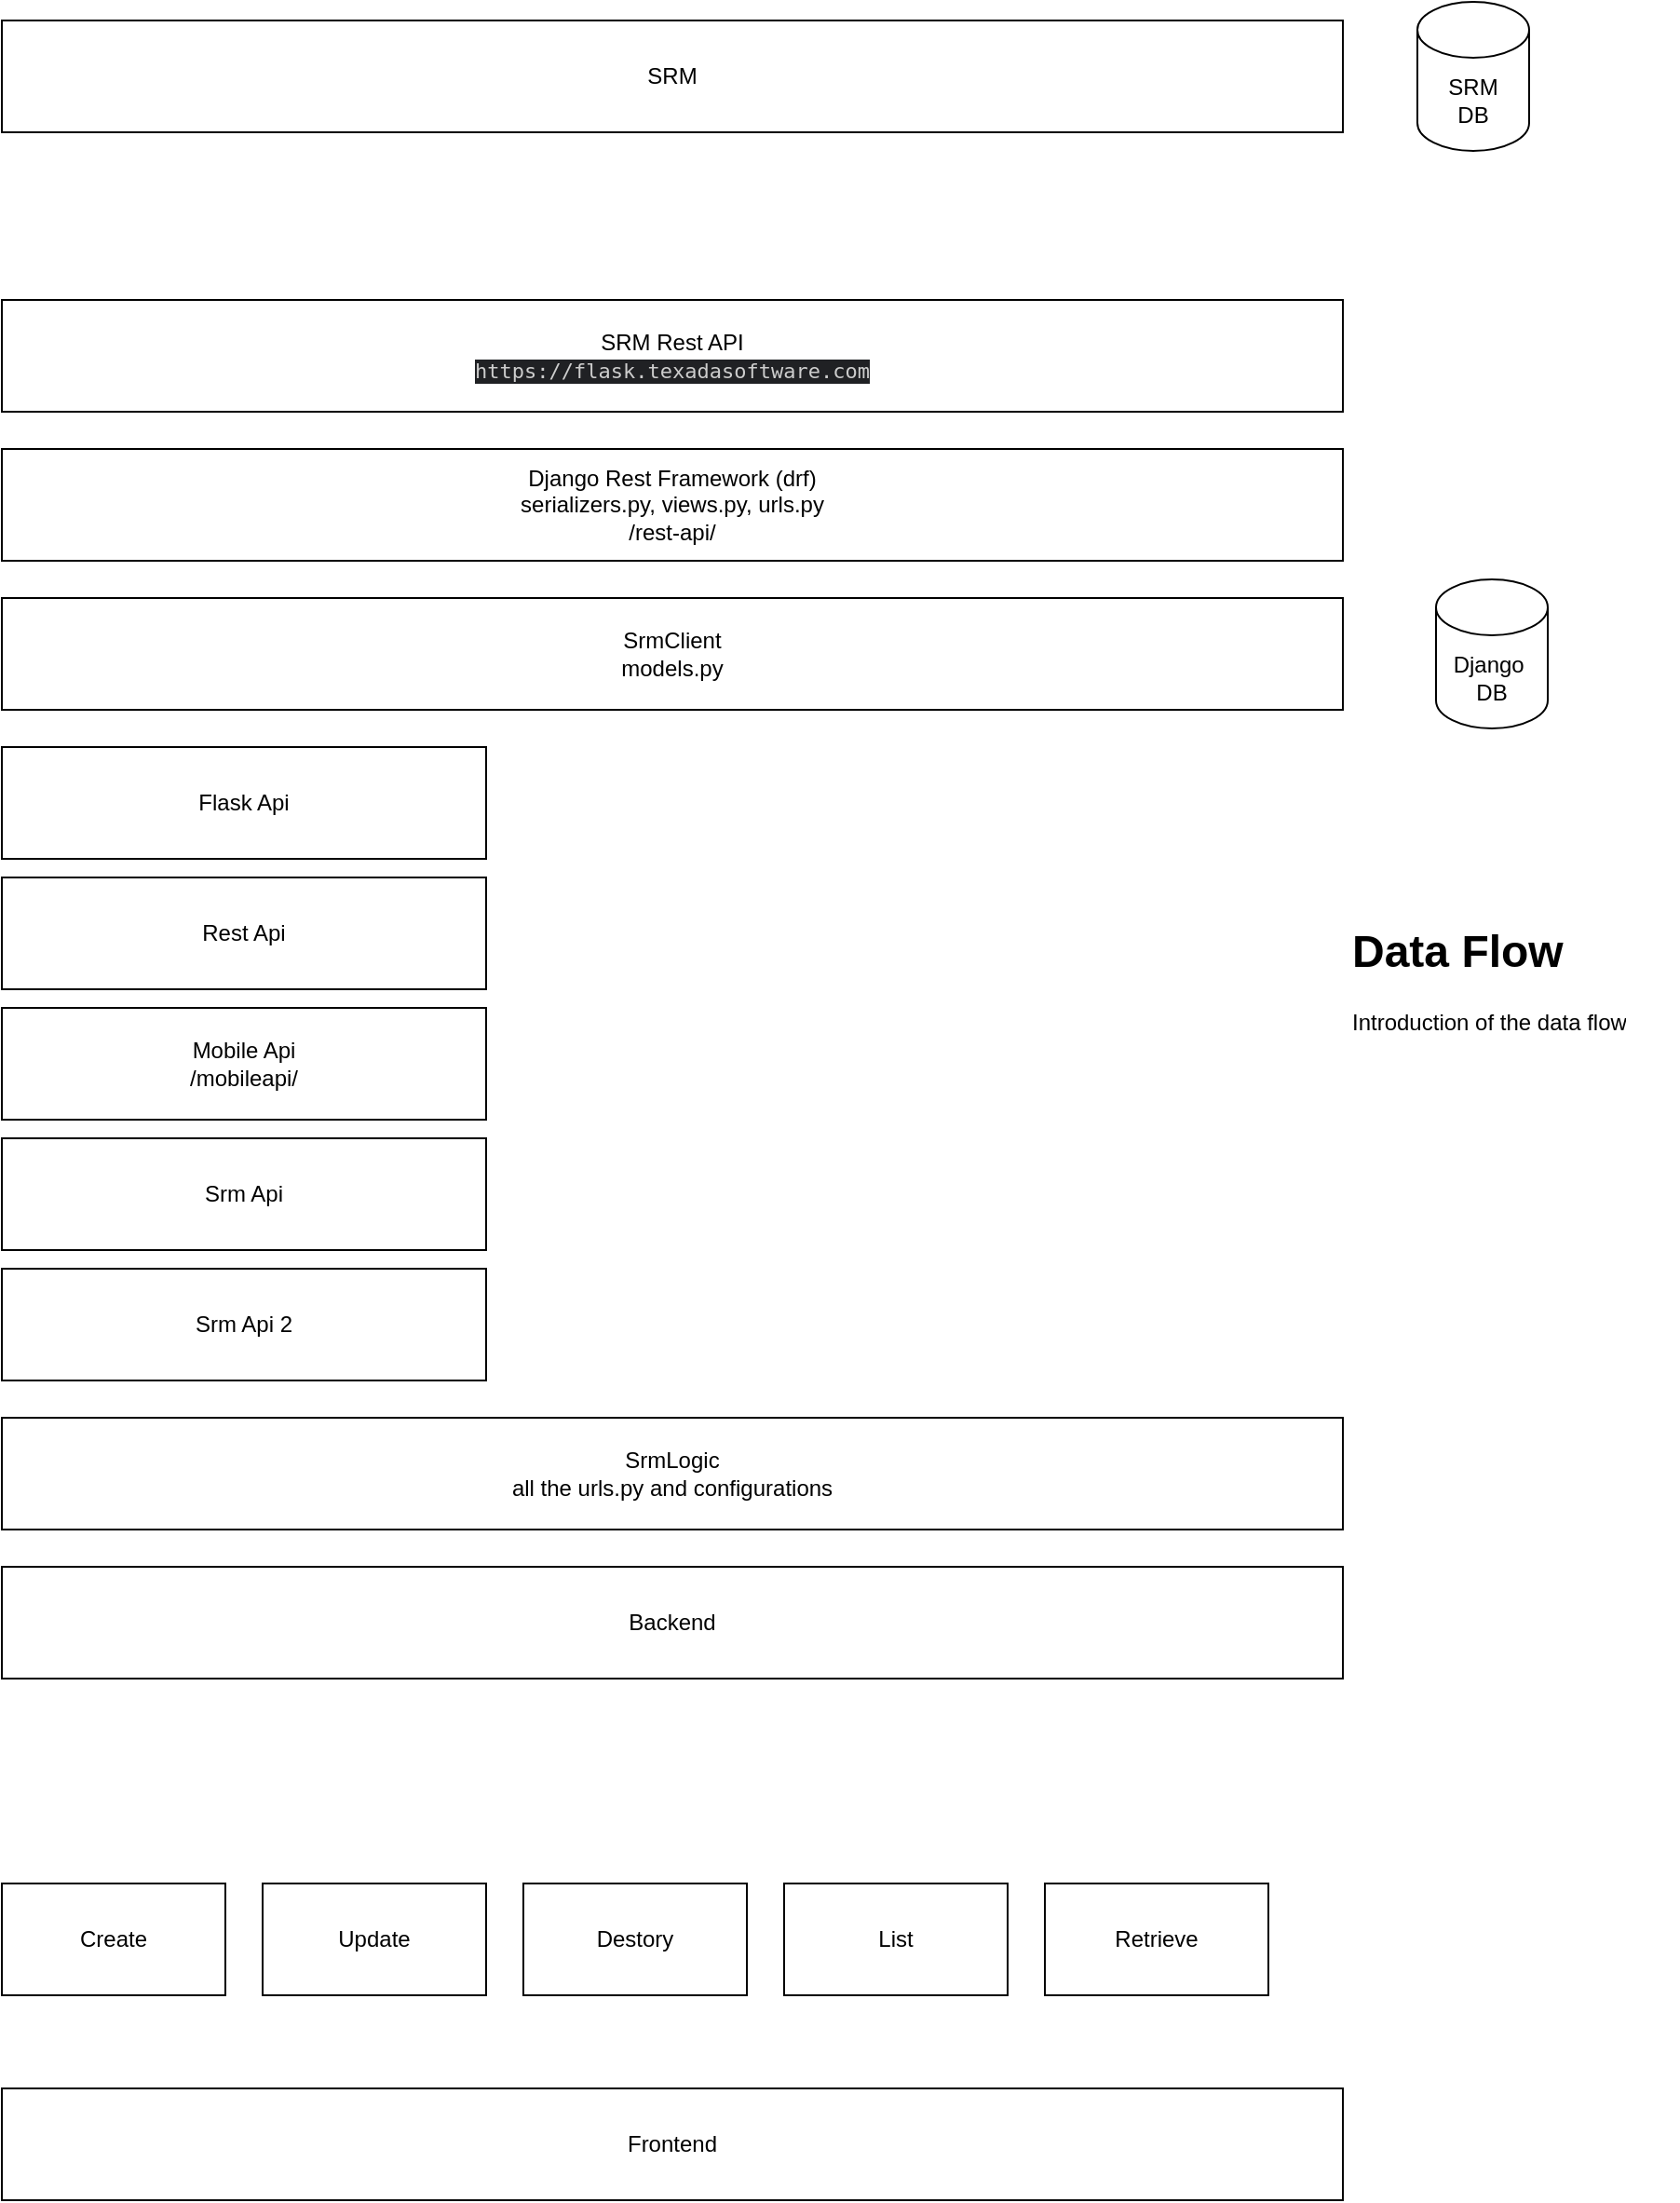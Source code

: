 <mxfile>
    <diagram id="67D62QSLCETgRDldV38u" name="Data Flow">
        <mxGraphModel dx="1947" dy="1335" grid="1" gridSize="10" guides="1" tooltips="1" connect="1" arrows="1" fold="1" page="1" pageScale="1" pageWidth="1800" pageHeight="1800" math="0" shadow="0">
            <root>
                <mxCell id="0"/>
                <mxCell id="1" parent="0"/>
                <mxCell id="2" value="Frontend" style="rounded=0;whiteSpace=wrap;html=1;" vertex="1" parent="1">
                    <mxGeometry x="680" y="1160" width="720" height="60" as="geometry"/>
                </mxCell>
                <mxCell id="3" value="Create" style="rounded=0;whiteSpace=wrap;html=1;" vertex="1" parent="1">
                    <mxGeometry x="680" y="1050" width="120" height="60" as="geometry"/>
                </mxCell>
                <mxCell id="4" value="Update" style="rounded=0;whiteSpace=wrap;html=1;" vertex="1" parent="1">
                    <mxGeometry x="820" y="1050" width="120" height="60" as="geometry"/>
                </mxCell>
                <mxCell id="5" value="Destory" style="rounded=0;whiteSpace=wrap;html=1;" vertex="1" parent="1">
                    <mxGeometry x="960" y="1050" width="120" height="60" as="geometry"/>
                </mxCell>
                <mxCell id="6" value="List" style="rounded=0;whiteSpace=wrap;html=1;" vertex="1" parent="1">
                    <mxGeometry x="1100" y="1050" width="120" height="60" as="geometry"/>
                </mxCell>
                <mxCell id="7" value="Retrieve" style="rounded=0;whiteSpace=wrap;html=1;" vertex="1" parent="1">
                    <mxGeometry x="1240" y="1050" width="120" height="60" as="geometry"/>
                </mxCell>
                <mxCell id="8" value="Backend" style="rounded=0;whiteSpace=wrap;html=1;" vertex="1" parent="1">
                    <mxGeometry x="680" y="880" width="720" height="60" as="geometry"/>
                </mxCell>
                <mxCell id="9" value="Django Rest Framework (drf)&lt;br&gt;serializers.py, views.py, urls.py&lt;br&gt;/rest-api/" style="rounded=0;whiteSpace=wrap;html=1;" vertex="1" parent="1">
                    <mxGeometry x="680" y="280" width="720" height="60" as="geometry"/>
                </mxCell>
                <mxCell id="263" value="SRM" style="rounded=0;whiteSpace=wrap;html=1;" vertex="1" parent="1">
                    <mxGeometry x="680" y="50" width="720" height="60" as="geometry"/>
                </mxCell>
                <mxCell id="264" value="Flask Api" style="rounded=0;whiteSpace=wrap;html=1;" vertex="1" parent="1">
                    <mxGeometry x="680" y="440" width="260" height="60" as="geometry"/>
                </mxCell>
                <mxCell id="265" value="SrmClient&lt;br&gt;models.py" style="rounded=0;whiteSpace=wrap;html=1;" vertex="1" parent="1">
                    <mxGeometry x="680" y="360" width="720" height="60" as="geometry"/>
                </mxCell>
                <mxCell id="267" value="SrmLogic&lt;br&gt;all the urls.py and&amp;nbsp;configurations" style="rounded=0;whiteSpace=wrap;html=1;" vertex="1" parent="1">
                    <mxGeometry x="680" y="800" width="720" height="60" as="geometry"/>
                </mxCell>
                <mxCell id="270" value="SRM Rest API&lt;br&gt;&lt;span style=&quot;color: rgb(205 , 205 , 205) ; font-family: &amp;#34;menlo&amp;#34; , monospace ; font-size: 11px ; text-align: left ; background-color: rgb(32 , 33 , 36)&quot;&gt;https://flask.texadasoftware.com&lt;/span&gt;" style="rounded=0;whiteSpace=wrap;html=1;" vertex="1" parent="1">
                    <mxGeometry x="680" y="200" width="720" height="60" as="geometry"/>
                </mxCell>
                <mxCell id="271" value="Rest Api" style="rounded=0;whiteSpace=wrap;html=1;" vertex="1" parent="1">
                    <mxGeometry x="680" y="510" width="260" height="60" as="geometry"/>
                </mxCell>
                <mxCell id="272" value="Mobile Api&lt;br&gt;/mobileapi/" style="rounded=0;whiteSpace=wrap;html=1;" vertex="1" parent="1">
                    <mxGeometry x="680" y="580" width="260" height="60" as="geometry"/>
                </mxCell>
                <mxCell id="275" value="Srm Api" style="rounded=0;whiteSpace=wrap;html=1;" vertex="1" parent="1">
                    <mxGeometry x="680" y="650" width="260" height="60" as="geometry"/>
                </mxCell>
                <mxCell id="276" value="Srm Api 2" style="rounded=0;whiteSpace=wrap;html=1;" vertex="1" parent="1">
                    <mxGeometry x="680" y="720" width="260" height="60" as="geometry"/>
                </mxCell>
                <mxCell id="7ExjDe2p0jEa0Jx7h0Ah-276" value="Django&amp;nbsp;&lt;br&gt;DB" style="shape=cylinder3;whiteSpace=wrap;html=1;boundedLbl=1;backgroundOutline=1;size=15;" vertex="1" parent="1">
                    <mxGeometry x="1450" y="350" width="60" height="80" as="geometry"/>
                </mxCell>
                <mxCell id="7ExjDe2p0jEa0Jx7h0Ah-277" value="SRM&lt;br&gt;DB" style="shape=cylinder3;whiteSpace=wrap;html=1;boundedLbl=1;backgroundOutline=1;size=15;" vertex="1" parent="1">
                    <mxGeometry x="1440" y="40" width="60" height="80" as="geometry"/>
                </mxCell>
                <mxCell id="xMML-vs02lhR5Z1XuFsO-276" value="&lt;h1&gt;Data Flow&lt;/h1&gt;&lt;p&gt;Introduction of the data flow&lt;/p&gt;" style="text;html=1;strokeColor=none;fillColor=none;spacing=5;spacingTop=-20;whiteSpace=wrap;overflow=hidden;rounded=0;" vertex="1" parent="1">
                    <mxGeometry x="1400" y="530" width="180" height="80" as="geometry"/>
                </mxCell>
            </root>
        </mxGraphModel>
    </diagram>
    <diagram id="yHR9tPHhgux1z9No3Vj-" name="List">
        <mxGraphModel dx="1947" dy="1335" grid="1" gridSize="10" guides="1" tooltips="1" connect="1" arrows="1" fold="1" page="1" pageScale="1" pageWidth="1800" pageHeight="1800" math="0" shadow="0">
            <root>
                <mxCell id="PAEITIINqtoX-prHcLeS-0"/>
                <mxCell id="PAEITIINqtoX-prHcLeS-1" parent="PAEITIINqtoX-prHcLeS-0"/>
                <mxCell id="PAEITIINqtoX-prHcLeS-2" value="Frontend" style="rounded=0;whiteSpace=wrap;html=1;" vertex="1" parent="PAEITIINqtoX-prHcLeS-1">
                    <mxGeometry x="680" y="1010" width="680" height="60" as="geometry"/>
                </mxCell>
                <mxCell id="PAEITIINqtoX-prHcLeS-19" style="edgeStyle=none;html=1;entryX=0.5;entryY=1;entryDx=0;entryDy=0;" edge="1" parent="PAEITIINqtoX-prHcLeS-1" source="PAEITIINqtoX-prHcLeS-6" target="PAEITIINqtoX-prHcLeS-8">
                    <mxGeometry relative="1" as="geometry"/>
                </mxCell>
                <mxCell id="PAEITIINqtoX-prHcLeS-6" value="List" style="rounded=0;whiteSpace=wrap;html=1;" vertex="1" parent="PAEITIINqtoX-prHcLeS-1">
                    <mxGeometry x="680" y="920" width="120" height="60" as="geometry"/>
                </mxCell>
                <mxCell id="PAEITIINqtoX-prHcLeS-20" style="edgeStyle=none;html=1;" edge="1" parent="PAEITIINqtoX-prHcLeS-1" source="PAEITIINqtoX-prHcLeS-8">
                    <mxGeometry relative="1" as="geometry">
                        <mxPoint x="1040" y="750" as="targetPoint"/>
                    </mxGeometry>
                </mxCell>
                <mxCell id="PAEITIINqtoX-prHcLeS-8" value="Backend" style="rounded=0;whiteSpace=wrap;html=1;" vertex="1" parent="PAEITIINqtoX-prHcLeS-1">
                    <mxGeometry x="680" y="800" width="720" height="60" as="geometry"/>
                </mxCell>
                <mxCell id="PAEITIINqtoX-prHcLeS-22" style="edgeStyle=none;html=1;exitX=0.5;exitY=0;exitDx=0;exitDy=0;entryX=0.5;entryY=1;entryDx=0;entryDy=0;" edge="1" parent="PAEITIINqtoX-prHcLeS-1" source="PAEITIINqtoX-prHcLeS-9" target="PAEITIINqtoX-prHcLeS-12">
                    <mxGeometry relative="1" as="geometry"/>
                </mxCell>
                <mxCell id="PAEITIINqtoX-prHcLeS-24" style="edgeStyle=none;html=1;entryX=1;entryY=0.5;entryDx=0;entryDy=0;" edge="1" parent="PAEITIINqtoX-prHcLeS-1" source="PAEITIINqtoX-prHcLeS-9" target="PAEITIINqtoX-prHcLeS-11">
                    <mxGeometry relative="1" as="geometry"/>
                </mxCell>
                <mxCell id="PAEITIINqtoX-prHcLeS-25" style="edgeStyle=none;html=1;entryX=0.5;entryY=1;entryDx=0;entryDy=0;" edge="1" parent="PAEITIINqtoX-prHcLeS-1" source="PAEITIINqtoX-prHcLeS-9" target="PAEITIINqtoX-prHcLeS-18">
                    <mxGeometry relative="1" as="geometry"/>
                </mxCell>
                <mxCell id="PAEITIINqtoX-prHcLeS-26" style="edgeStyle=none;html=1;entryX=0.528;entryY=1.071;entryDx=0;entryDy=0;entryPerimeter=0;" edge="1" parent="PAEITIINqtoX-prHcLeS-1" source="PAEITIINqtoX-prHcLeS-9" target="PAEITIINqtoX-prHcLeS-17">
                    <mxGeometry relative="1" as="geometry"/>
                </mxCell>
                <mxCell id="PAEITIINqtoX-prHcLeS-9" value="Django Rest Framework (drf)&lt;br&gt;serializers.py, views.py, urls.py&lt;br&gt;/rest-api/" style="rounded=0;whiteSpace=wrap;html=1;" vertex="1" parent="PAEITIINqtoX-prHcLeS-1">
                    <mxGeometry x="980" y="530" width="260" height="60" as="geometry"/>
                </mxCell>
                <mxCell id="PAEITIINqtoX-prHcLeS-34" style="edgeStyle=none;html=1;exitX=0.5;exitY=0;exitDx=0;exitDy=0;" edge="1" parent="PAEITIINqtoX-prHcLeS-1" source="PAEITIINqtoX-prHcLeS-10" target="PAEITIINqtoX-prHcLeS-31">
                    <mxGeometry relative="1" as="geometry"/>
                </mxCell>
                <mxCell id="PAEITIINqtoX-prHcLeS-10" value="SRM" style="rounded=0;whiteSpace=wrap;html=1;" vertex="1" parent="PAEITIINqtoX-prHcLeS-1">
                    <mxGeometry x="680" y="120" width="720" height="60" as="geometry"/>
                </mxCell>
                <mxCell id="PAEITIINqtoX-prHcLeS-27" style="edgeStyle=none;html=1;" edge="1" parent="PAEITIINqtoX-prHcLeS-1" source="PAEITIINqtoX-prHcLeS-11">
                    <mxGeometry relative="1" as="geometry">
                        <mxPoint x="800" y="380" as="targetPoint"/>
                    </mxGeometry>
                </mxCell>
                <mxCell id="PAEITIINqtoX-prHcLeS-11" value="Flask Api" style="rounded=0;whiteSpace=wrap;html=1;" vertex="1" parent="PAEITIINqtoX-prHcLeS-1">
                    <mxGeometry x="680" y="530" width="260" height="60" as="geometry"/>
                </mxCell>
                <mxCell id="PAEITIINqtoX-prHcLeS-33" style="edgeStyle=none;html=1;exitX=0.5;exitY=0;exitDx=0;exitDy=0;entryX=0.5;entryY=1;entryDx=0;entryDy=0;entryPerimeter=0;" edge="1" parent="PAEITIINqtoX-prHcLeS-1" source="PAEITIINqtoX-prHcLeS-12" target="PAEITIINqtoX-prHcLeS-32">
                    <mxGeometry relative="1" as="geometry"/>
                </mxCell>
                <mxCell id="PAEITIINqtoX-prHcLeS-12" value="SrmClient&lt;br&gt;models.py" style="rounded=0;whiteSpace=wrap;html=1;" vertex="1" parent="PAEITIINqtoX-prHcLeS-1">
                    <mxGeometry x="890" y="430" width="140" height="60" as="geometry"/>
                </mxCell>
                <mxCell id="PAEITIINqtoX-prHcLeS-21" style="edgeStyle=none;html=1;entryX=0.455;entryY=0.988;entryDx=0;entryDy=0;entryPerimeter=0;" edge="1" parent="PAEITIINqtoX-prHcLeS-1" source="PAEITIINqtoX-prHcLeS-13" target="PAEITIINqtoX-prHcLeS-9">
                    <mxGeometry relative="1" as="geometry"/>
                </mxCell>
                <mxCell id="PqhmYDyv3qV9vXZ71_nh-0" style="edgeStyle=none;html=1;entryX=0.5;entryY=1;entryDx=0;entryDy=0;" edge="1" parent="PAEITIINqtoX-prHcLeS-1" target="PAEITIINqtoX-prHcLeS-11">
                    <mxGeometry relative="1" as="geometry">
                        <mxPoint x="750" y="910" as="sourcePoint"/>
                    </mxGeometry>
                </mxCell>
                <mxCell id="PAEITIINqtoX-prHcLeS-13" value="SrmLogic&lt;br&gt;all the urls.py and&amp;nbsp;configurations" style="rounded=0;whiteSpace=wrap;html=1;" vertex="1" parent="PAEITIINqtoX-prHcLeS-1">
                    <mxGeometry x="680" y="680" width="720" height="60" as="geometry"/>
                </mxCell>
                <mxCell id="PAEITIINqtoX-prHcLeS-28" style="edgeStyle=none;html=1;entryX=0.437;entryY=1.005;entryDx=0;entryDy=0;entryPerimeter=0;" edge="1" parent="PAEITIINqtoX-prHcLeS-1" source="PAEITIINqtoX-prHcLeS-14" target="PAEITIINqtoX-prHcLeS-10">
                    <mxGeometry relative="1" as="geometry"/>
                </mxCell>
                <mxCell id="PAEITIINqtoX-prHcLeS-14" value="SRM Rest API&lt;br&gt;&lt;span style=&quot;color: rgb(205 , 205 , 205) ; font-family: &amp;#34;menlo&amp;#34; , monospace ; font-size: 11px ; text-align: left ; background-color: rgb(32 , 33 , 36)&quot;&gt;https://flask.texadasoftware.com&lt;/span&gt;" style="rounded=0;whiteSpace=wrap;html=1;" vertex="1" parent="PAEITIINqtoX-prHcLeS-1">
                    <mxGeometry x="670" y="310" width="260" height="60" as="geometry"/>
                </mxCell>
                <mxCell id="PAEITIINqtoX-prHcLeS-29" style="edgeStyle=none;html=1;entryX=0.514;entryY=1.021;entryDx=0;entryDy=0;entryPerimeter=0;" edge="1" parent="PAEITIINqtoX-prHcLeS-1" source="PAEITIINqtoX-prHcLeS-17" target="PAEITIINqtoX-prHcLeS-10">
                    <mxGeometry relative="1" as="geometry"/>
                </mxCell>
                <mxCell id="PAEITIINqtoX-prHcLeS-17" value="Srm Api" style="rounded=0;whiteSpace=wrap;html=1;" vertex="1" parent="PAEITIINqtoX-prHcLeS-1">
                    <mxGeometry x="1070" y="430" width="130" height="60" as="geometry"/>
                </mxCell>
                <mxCell id="PAEITIINqtoX-prHcLeS-30" style="edgeStyle=none;html=1;" edge="1" parent="PAEITIINqtoX-prHcLeS-1" source="PAEITIINqtoX-prHcLeS-18" target="PAEITIINqtoX-prHcLeS-10">
                    <mxGeometry relative="1" as="geometry"/>
                </mxCell>
                <mxCell id="PAEITIINqtoX-prHcLeS-18" value="Srm Api 2" style="rounded=0;whiteSpace=wrap;html=1;" vertex="1" parent="PAEITIINqtoX-prHcLeS-1">
                    <mxGeometry x="1230" y="430" width="130" height="60" as="geometry"/>
                </mxCell>
                <mxCell id="PAEITIINqtoX-prHcLeS-31" value="SRM DB" style="shape=cylinder3;whiteSpace=wrap;html=1;boundedLbl=1;backgroundOutline=1;size=15;" vertex="1" parent="PAEITIINqtoX-prHcLeS-1">
                    <mxGeometry x="1000" y="10" width="60" height="80" as="geometry"/>
                </mxCell>
                <mxCell id="PAEITIINqtoX-prHcLeS-32" value="Django&lt;br&gt;DB" style="shape=cylinder3;whiteSpace=wrap;html=1;boundedLbl=1;backgroundOutline=1;size=15;" vertex="1" parent="PAEITIINqtoX-prHcLeS-1">
                    <mxGeometry x="960" y="300" width="60" height="80" as="geometry"/>
                </mxCell>
                <mxCell id="X7ODgQzzcupGR5TJUjxb-0" value="&lt;h1&gt;List Data Flow&lt;/h1&gt;&lt;p&gt;How is Flask Api is mapped to SRM Schema&lt;/p&gt;&lt;p&gt;How to send query parameters like&lt;br&gt;&lt;br&gt;search, filter&lt;/p&gt;" style="text;html=1;strokeColor=none;fillColor=none;spacing=5;spacingTop=-20;whiteSpace=wrap;overflow=hidden;rounded=0;" vertex="1" parent="PAEITIINqtoX-prHcLeS-1">
                    <mxGeometry x="1430" y="430" width="280" height="130" as="geometry"/>
                </mxCell>
            </root>
        </mxGraphModel>
    </diagram>
    <diagram name="Create" id="-4SeZubwvVbfDfR_0okM">
        <mxGraphModel dx="1947" dy="1335" grid="1" gridSize="10" guides="1" tooltips="1" connect="1" arrows="1" fold="1" page="1" pageScale="1" pageWidth="1800" pageHeight="1800" math="0" shadow="0">
            <root>
                <mxCell id="q_VnAKZ3xKOf0QfX8X0j-0"/>
                <mxCell id="q_VnAKZ3xKOf0QfX8X0j-1" parent="q_VnAKZ3xKOf0QfX8X0j-0"/>
                <mxCell id="q_VnAKZ3xKOf0QfX8X0j-2" value="Frontend" style="rounded=0;whiteSpace=wrap;html=1;" vertex="1" parent="q_VnAKZ3xKOf0QfX8X0j-1">
                    <mxGeometry x="680" y="1010" width="680" height="60" as="geometry"/>
                </mxCell>
                <mxCell id="q_VnAKZ3xKOf0QfX8X0j-3" style="edgeStyle=none;html=1;entryX=0.5;entryY=1;entryDx=0;entryDy=0;" edge="1" parent="q_VnAKZ3xKOf0QfX8X0j-1" source="q_VnAKZ3xKOf0QfX8X0j-4" target="q_VnAKZ3xKOf0QfX8X0j-6">
                    <mxGeometry relative="1" as="geometry"/>
                </mxCell>
                <mxCell id="q_VnAKZ3xKOf0QfX8X0j-4" value="Create" style="rounded=0;whiteSpace=wrap;html=1;" vertex="1" parent="q_VnAKZ3xKOf0QfX8X0j-1">
                    <mxGeometry x="680" y="920" width="120" height="60" as="geometry"/>
                </mxCell>
                <mxCell id="q_VnAKZ3xKOf0QfX8X0j-5" style="edgeStyle=none;html=1;" edge="1" parent="q_VnAKZ3xKOf0QfX8X0j-1" source="q_VnAKZ3xKOf0QfX8X0j-6">
                    <mxGeometry relative="1" as="geometry">
                        <mxPoint x="1040" y="750" as="targetPoint"/>
                    </mxGeometry>
                </mxCell>
                <mxCell id="q_VnAKZ3xKOf0QfX8X0j-6" value="Backend" style="rounded=0;whiteSpace=wrap;html=1;" vertex="1" parent="q_VnAKZ3xKOf0QfX8X0j-1">
                    <mxGeometry x="680" y="800" width="720" height="60" as="geometry"/>
                </mxCell>
                <mxCell id="q_VnAKZ3xKOf0QfX8X0j-7" style="edgeStyle=none;html=1;exitX=0.5;exitY=0;exitDx=0;exitDy=0;entryX=0.5;entryY=1;entryDx=0;entryDy=0;" edge="1" parent="q_VnAKZ3xKOf0QfX8X0j-1" source="q_VnAKZ3xKOf0QfX8X0j-11" target="q_VnAKZ3xKOf0QfX8X0j-17">
                    <mxGeometry relative="1" as="geometry"/>
                </mxCell>
                <mxCell id="q_VnAKZ3xKOf0QfX8X0j-11" value="Django Rest Framework (drf)&lt;br&gt;serializers.py, views.py, urls.py&lt;br&gt;/rest-api/" style="rounded=0;whiteSpace=wrap;html=1;" vertex="1" parent="q_VnAKZ3xKOf0QfX8X0j-1">
                    <mxGeometry x="980" y="530" width="260" height="60" as="geometry"/>
                </mxCell>
                <mxCell id="q_VnAKZ3xKOf0QfX8X0j-12" style="edgeStyle=none;html=1;exitX=0.5;exitY=0;exitDx=0;exitDy=0;" edge="1" parent="q_VnAKZ3xKOf0QfX8X0j-1" source="q_VnAKZ3xKOf0QfX8X0j-13" target="q_VnAKZ3xKOf0QfX8X0j-26">
                    <mxGeometry relative="1" as="geometry"/>
                </mxCell>
                <mxCell id="q_VnAKZ3xKOf0QfX8X0j-13" value="SRM" style="rounded=0;whiteSpace=wrap;html=1;" vertex="1" parent="q_VnAKZ3xKOf0QfX8X0j-1">
                    <mxGeometry x="680" y="120" width="720" height="60" as="geometry"/>
                </mxCell>
                <mxCell id="q_VnAKZ3xKOf0QfX8X0j-15" value="Flask Api" style="rounded=0;whiteSpace=wrap;html=1;" vertex="1" parent="q_VnAKZ3xKOf0QfX8X0j-1">
                    <mxGeometry x="680" y="530" width="260" height="60" as="geometry"/>
                </mxCell>
                <mxCell id="q_VnAKZ3xKOf0QfX8X0j-16" style="edgeStyle=none;html=1;exitX=0.5;exitY=0;exitDx=0;exitDy=0;entryX=0.5;entryY=1;entryDx=0;entryDy=0;entryPerimeter=0;" edge="1" parent="q_VnAKZ3xKOf0QfX8X0j-1" source="q_VnAKZ3xKOf0QfX8X0j-17" target="q_VnAKZ3xKOf0QfX8X0j-27">
                    <mxGeometry relative="1" as="geometry"/>
                </mxCell>
                <mxCell id="q_VnAKZ3xKOf0QfX8X0j-17" value="SrmClient&lt;br&gt;models.py" style="rounded=0;whiteSpace=wrap;html=1;" vertex="1" parent="q_VnAKZ3xKOf0QfX8X0j-1">
                    <mxGeometry x="890" y="430" width="140" height="60" as="geometry"/>
                </mxCell>
                <mxCell id="q_VnAKZ3xKOf0QfX8X0j-18" style="edgeStyle=none;html=1;entryX=0.455;entryY=0.988;entryDx=0;entryDy=0;entryPerimeter=0;" edge="1" parent="q_VnAKZ3xKOf0QfX8X0j-1" source="q_VnAKZ3xKOf0QfX8X0j-19" target="q_VnAKZ3xKOf0QfX8X0j-11">
                    <mxGeometry relative="1" as="geometry"/>
                </mxCell>
                <mxCell id="q_VnAKZ3xKOf0QfX8X0j-19" value="SrmLogic&lt;br&gt;all the urls.py and&amp;nbsp;configurations" style="rounded=0;whiteSpace=wrap;html=1;" vertex="1" parent="q_VnAKZ3xKOf0QfX8X0j-1">
                    <mxGeometry x="680" y="680" width="720" height="60" as="geometry"/>
                </mxCell>
                <mxCell id="q_VnAKZ3xKOf0QfX8X0j-21" value="SRM Rest API&lt;br&gt;&lt;span style=&quot;color: rgb(205 , 205 , 205) ; font-family: &amp;#34;menlo&amp;#34; , monospace ; font-size: 11px ; text-align: left ; background-color: rgb(32 , 33 , 36)&quot;&gt;https://flask.texadasoftware.com&lt;/span&gt;" style="rounded=0;whiteSpace=wrap;html=1;" vertex="1" parent="q_VnAKZ3xKOf0QfX8X0j-1">
                    <mxGeometry x="670" y="310" width="260" height="60" as="geometry"/>
                </mxCell>
                <mxCell id="q_VnAKZ3xKOf0QfX8X0j-23" value="Srm Api" style="rounded=0;whiteSpace=wrap;html=1;" vertex="1" parent="q_VnAKZ3xKOf0QfX8X0j-1">
                    <mxGeometry x="1070" y="430" width="130" height="60" as="geometry"/>
                </mxCell>
                <mxCell id="q_VnAKZ3xKOf0QfX8X0j-25" value="Srm Api 2" style="rounded=0;whiteSpace=wrap;html=1;" vertex="1" parent="q_VnAKZ3xKOf0QfX8X0j-1">
                    <mxGeometry x="1230" y="430" width="130" height="60" as="geometry"/>
                </mxCell>
                <mxCell id="q_VnAKZ3xKOf0QfX8X0j-26" value="SRM DB" style="shape=cylinder3;whiteSpace=wrap;html=1;boundedLbl=1;backgroundOutline=1;size=15;" vertex="1" parent="q_VnAKZ3xKOf0QfX8X0j-1">
                    <mxGeometry x="1000" y="10" width="60" height="80" as="geometry"/>
                </mxCell>
                <mxCell id="q_VnAKZ3xKOf0QfX8X0j-27" value="Django&lt;br&gt;DB" style="shape=cylinder3;whiteSpace=wrap;html=1;boundedLbl=1;backgroundOutline=1;size=15;" vertex="1" parent="q_VnAKZ3xKOf0QfX8X0j-1">
                    <mxGeometry x="960" y="300" width="60" height="80" as="geometry"/>
                </mxCell>
                <mxCell id="q_VnAKZ3xKOf0QfX8X0j-28" value="&lt;h1&gt;Create Data Flow&lt;/h1&gt;&lt;p&gt;&lt;br&gt;&lt;/p&gt;" style="text;html=1;strokeColor=none;fillColor=none;spacing=5;spacingTop=-20;whiteSpace=wrap;overflow=hidden;rounded=0;" vertex="1" parent="q_VnAKZ3xKOf0QfX8X0j-1">
                    <mxGeometry x="1430" y="430" width="280" height="40" as="geometry"/>
                </mxCell>
            </root>
        </mxGraphModel>
    </diagram>
</mxfile>